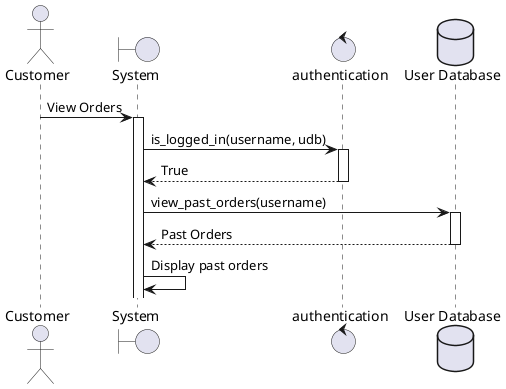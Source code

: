 @startuml viewOrders
actor Customer
boundary "System" as system
control "authentication" as auth 
Database "User Database" as udb 
Customer -> system: View Orders
activate system
system -> auth: is_logged_in(username, udb)
activate auth
auth --> system: True
deactivate auth
system -> udb: view_past_orders(username)
activate udb
udb --> system: Past Orders
deactivate udb
system -> system: Display past orders
@enduml 